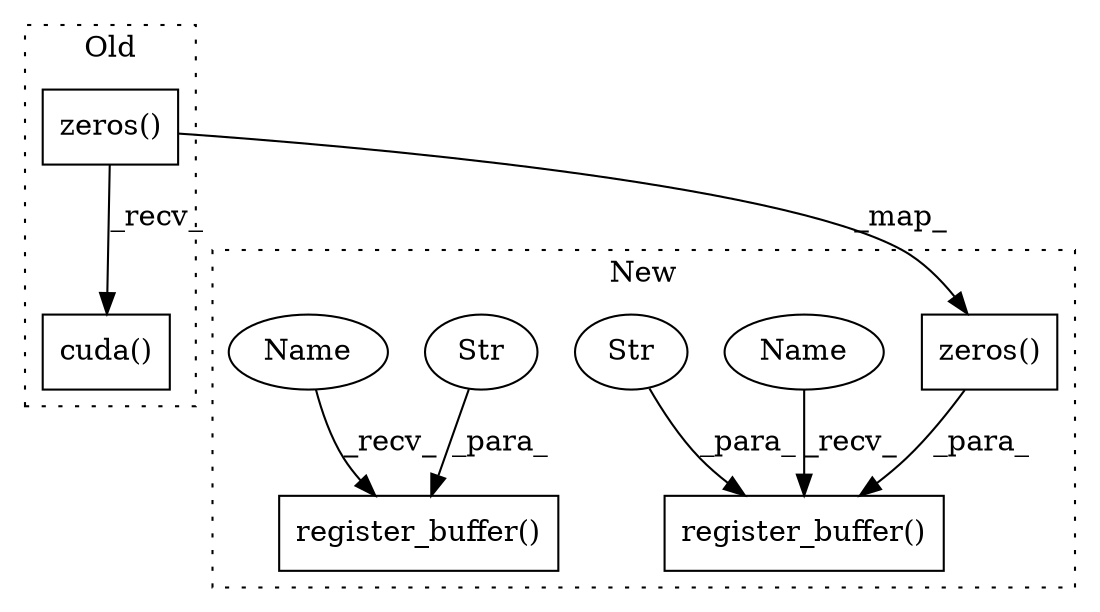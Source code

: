 digraph G {
subgraph cluster0 {
1 [label="cuda()" a="75" s="4300" l="24" shape="box"];
6 [label="zeros()" a="75" s="4300,4316" l="12,1" shape="box"];
label = "Old";
style="dotted";
}
subgraph cluster1 {
2 [label="register_buffer()" a="75" s="4256,4291" l="21,1" shape="box"];
3 [label="Str" a="66" s="4277" l="7" shape="ellipse"];
4 [label="register_buffer()" a="75" s="4432,4471" l="21,1" shape="box"];
5 [label="Str" a="66" s="4453" l="9" shape="ellipse"];
7 [label="zeros()" a="75" s="4402,4418" l="12,1" shape="box"];
8 [label="Name" a="87" s="4432" l="4" shape="ellipse"];
9 [label="Name" a="87" s="4256" l="4" shape="ellipse"];
label = "New";
style="dotted";
}
3 -> 2 [label="_para_"];
5 -> 4 [label="_para_"];
6 -> 7 [label="_map_"];
6 -> 1 [label="_recv_"];
7 -> 4 [label="_para_"];
8 -> 4 [label="_recv_"];
9 -> 2 [label="_recv_"];
}